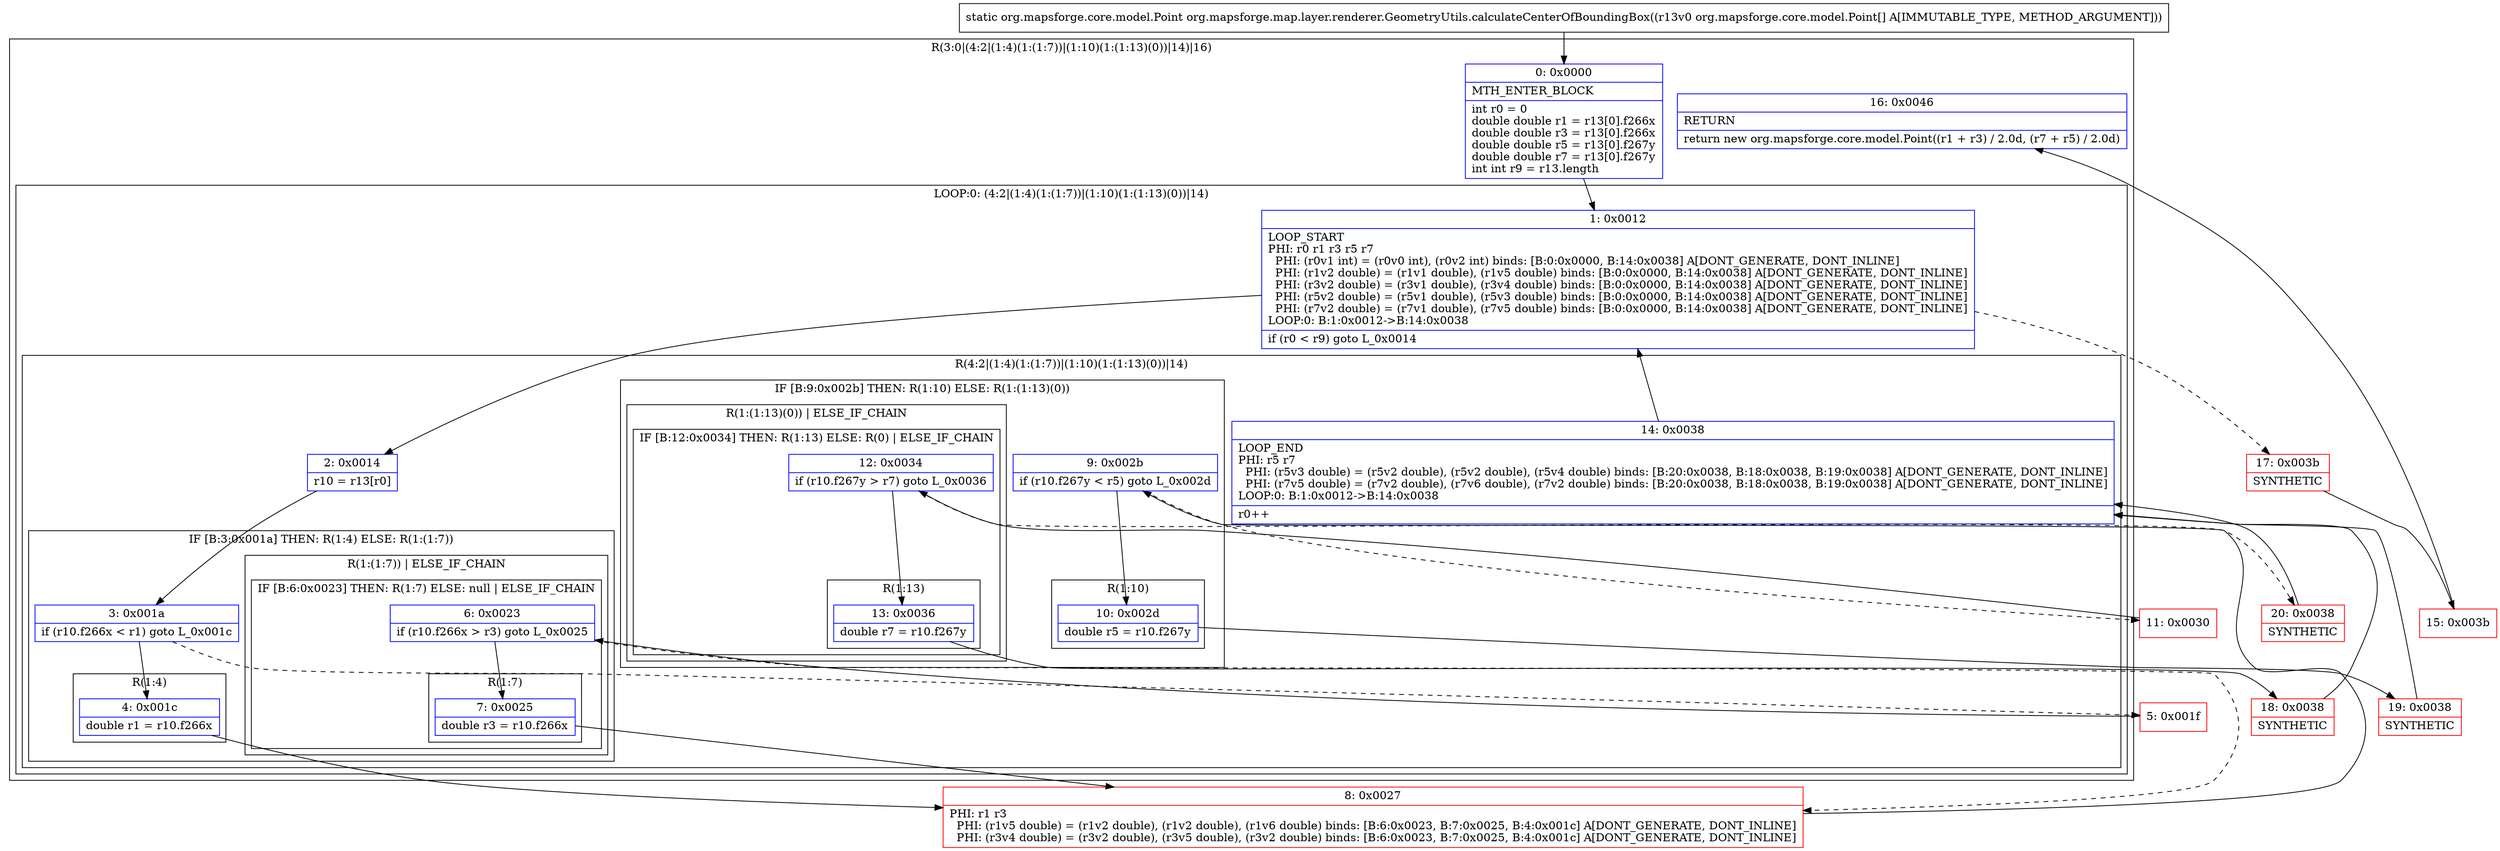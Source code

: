 digraph "CFG fororg.mapsforge.map.layer.renderer.GeometryUtils.calculateCenterOfBoundingBox([Lorg\/mapsforge\/core\/model\/Point;)Lorg\/mapsforge\/core\/model\/Point;" {
subgraph cluster_Region_390570731 {
label = "R(3:0|(4:2|(1:4)(1:(1:7))|(1:10)(1:(1:13)(0))|14)|16)";
node [shape=record,color=blue];
Node_0 [shape=record,label="{0\:\ 0x0000|MTH_ENTER_BLOCK\l|int r0 = 0\ldouble double r1 = r13[0].f266x\ldouble double r3 = r13[0].f266x\ldouble double r5 = r13[0].f267y\ldouble double r7 = r13[0].f267y\lint int r9 = r13.length\l}"];
subgraph cluster_LoopRegion_1425448254 {
label = "LOOP:0: (4:2|(1:4)(1:(1:7))|(1:10)(1:(1:13)(0))|14)";
node [shape=record,color=blue];
Node_1 [shape=record,label="{1\:\ 0x0012|LOOP_START\lPHI: r0 r1 r3 r5 r7 \l  PHI: (r0v1 int) = (r0v0 int), (r0v2 int) binds: [B:0:0x0000, B:14:0x0038] A[DONT_GENERATE, DONT_INLINE]\l  PHI: (r1v2 double) = (r1v1 double), (r1v5 double) binds: [B:0:0x0000, B:14:0x0038] A[DONT_GENERATE, DONT_INLINE]\l  PHI: (r3v2 double) = (r3v1 double), (r3v4 double) binds: [B:0:0x0000, B:14:0x0038] A[DONT_GENERATE, DONT_INLINE]\l  PHI: (r5v2 double) = (r5v1 double), (r5v3 double) binds: [B:0:0x0000, B:14:0x0038] A[DONT_GENERATE, DONT_INLINE]\l  PHI: (r7v2 double) = (r7v1 double), (r7v5 double) binds: [B:0:0x0000, B:14:0x0038] A[DONT_GENERATE, DONT_INLINE]\lLOOP:0: B:1:0x0012\-\>B:14:0x0038\l|if (r0 \< r9) goto L_0x0014\l}"];
subgraph cluster_Region_1798899410 {
label = "R(4:2|(1:4)(1:(1:7))|(1:10)(1:(1:13)(0))|14)";
node [shape=record,color=blue];
Node_2 [shape=record,label="{2\:\ 0x0014|r10 = r13[r0]\l}"];
subgraph cluster_IfRegion_148349268 {
label = "IF [B:3:0x001a] THEN: R(1:4) ELSE: R(1:(1:7))";
node [shape=record,color=blue];
Node_3 [shape=record,label="{3\:\ 0x001a|if (r10.f266x \< r1) goto L_0x001c\l}"];
subgraph cluster_Region_1471179410 {
label = "R(1:4)";
node [shape=record,color=blue];
Node_4 [shape=record,label="{4\:\ 0x001c|double r1 = r10.f266x\l}"];
}
subgraph cluster_Region_471883573 {
label = "R(1:(1:7)) | ELSE_IF_CHAIN\l";
node [shape=record,color=blue];
subgraph cluster_IfRegion_16881486 {
label = "IF [B:6:0x0023] THEN: R(1:7) ELSE: null | ELSE_IF_CHAIN\l";
node [shape=record,color=blue];
Node_6 [shape=record,label="{6\:\ 0x0023|if (r10.f266x \> r3) goto L_0x0025\l}"];
subgraph cluster_Region_581765727 {
label = "R(1:7)";
node [shape=record,color=blue];
Node_7 [shape=record,label="{7\:\ 0x0025|double r3 = r10.f266x\l}"];
}
}
}
}
subgraph cluster_IfRegion_1616465909 {
label = "IF [B:9:0x002b] THEN: R(1:10) ELSE: R(1:(1:13)(0))";
node [shape=record,color=blue];
Node_9 [shape=record,label="{9\:\ 0x002b|if (r10.f267y \< r5) goto L_0x002d\l}"];
subgraph cluster_Region_1429313798 {
label = "R(1:10)";
node [shape=record,color=blue];
Node_10 [shape=record,label="{10\:\ 0x002d|double r5 = r10.f267y\l}"];
}
subgraph cluster_Region_1806701625 {
label = "R(1:(1:13)(0)) | ELSE_IF_CHAIN\l";
node [shape=record,color=blue];
subgraph cluster_IfRegion_668604327 {
label = "IF [B:12:0x0034] THEN: R(1:13) ELSE: R(0) | ELSE_IF_CHAIN\l";
node [shape=record,color=blue];
Node_12 [shape=record,label="{12\:\ 0x0034|if (r10.f267y \> r7) goto L_0x0036\l}"];
subgraph cluster_Region_720133715 {
label = "R(1:13)";
node [shape=record,color=blue];
Node_13 [shape=record,label="{13\:\ 0x0036|double r7 = r10.f267y\l}"];
}
subgraph cluster_Region_1199126375 {
label = "R(0)";
node [shape=record,color=blue];
}
}
}
}
Node_14 [shape=record,label="{14\:\ 0x0038|LOOP_END\lPHI: r5 r7 \l  PHI: (r5v3 double) = (r5v2 double), (r5v2 double), (r5v4 double) binds: [B:20:0x0038, B:18:0x0038, B:19:0x0038] A[DONT_GENERATE, DONT_INLINE]\l  PHI: (r7v5 double) = (r7v2 double), (r7v6 double), (r7v2 double) binds: [B:20:0x0038, B:18:0x0038, B:19:0x0038] A[DONT_GENERATE, DONT_INLINE]\lLOOP:0: B:1:0x0012\-\>B:14:0x0038\l|r0++\l}"];
}
}
Node_16 [shape=record,label="{16\:\ 0x0046|RETURN\l|return new org.mapsforge.core.model.Point((r1 + r3) \/ 2.0d, (r7 + r5) \/ 2.0d)\l}"];
}
Node_5 [shape=record,color=red,label="{5\:\ 0x001f}"];
Node_8 [shape=record,color=red,label="{8\:\ 0x0027|PHI: r1 r3 \l  PHI: (r1v5 double) = (r1v2 double), (r1v2 double), (r1v6 double) binds: [B:6:0x0023, B:7:0x0025, B:4:0x001c] A[DONT_GENERATE, DONT_INLINE]\l  PHI: (r3v4 double) = (r3v2 double), (r3v5 double), (r3v2 double) binds: [B:6:0x0023, B:7:0x0025, B:4:0x001c] A[DONT_GENERATE, DONT_INLINE]\l}"];
Node_11 [shape=record,color=red,label="{11\:\ 0x0030}"];
Node_15 [shape=record,color=red,label="{15\:\ 0x003b}"];
Node_17 [shape=record,color=red,label="{17\:\ 0x003b|SYNTHETIC\l}"];
Node_18 [shape=record,color=red,label="{18\:\ 0x0038|SYNTHETIC\l}"];
Node_19 [shape=record,color=red,label="{19\:\ 0x0038|SYNTHETIC\l}"];
Node_20 [shape=record,color=red,label="{20\:\ 0x0038|SYNTHETIC\l}"];
MethodNode[shape=record,label="{static org.mapsforge.core.model.Point org.mapsforge.map.layer.renderer.GeometryUtils.calculateCenterOfBoundingBox((r13v0 org.mapsforge.core.model.Point[] A[IMMUTABLE_TYPE, METHOD_ARGUMENT])) }"];
MethodNode -> Node_0;
Node_0 -> Node_1;
Node_1 -> Node_2;
Node_1 -> Node_17[style=dashed];
Node_2 -> Node_3;
Node_3 -> Node_4;
Node_3 -> Node_5[style=dashed];
Node_4 -> Node_8;
Node_6 -> Node_7;
Node_6 -> Node_8[style=dashed];
Node_7 -> Node_8;
Node_9 -> Node_10;
Node_9 -> Node_11[style=dashed];
Node_10 -> Node_19;
Node_12 -> Node_13;
Node_12 -> Node_20[style=dashed];
Node_13 -> Node_18;
Node_14 -> Node_1;
Node_5 -> Node_6;
Node_8 -> Node_9;
Node_11 -> Node_12;
Node_15 -> Node_16;
Node_17 -> Node_15;
Node_18 -> Node_14;
Node_19 -> Node_14;
Node_20 -> Node_14;
}

